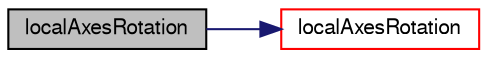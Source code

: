 digraph "localAxesRotation"
{
  bgcolor="transparent";
  edge [fontname="FreeSans",fontsize="10",labelfontname="FreeSans",labelfontsize="10"];
  node [fontname="FreeSans",fontsize="10",shape=record];
  rankdir="LR";
  Node318 [label="localAxesRotation",height=0.2,width=0.4,color="black", fillcolor="grey75", style="filled", fontcolor="black"];
  Node318 -> Node319 [color="midnightblue",fontsize="10",style="solid",fontname="FreeSans"];
  Node319 [label="localAxesRotation",height=0.2,width=0.4,color="red",URL="$a25002.html#aea543d2ce2d0a351112dea349d27cbee",tooltip="Construct from dictionary and objectRegistry. "];
}
